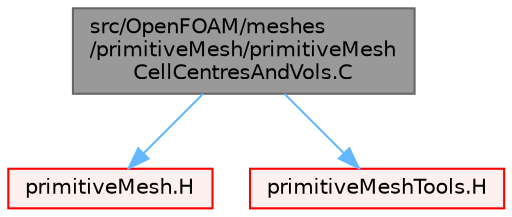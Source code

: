 digraph "src/OpenFOAM/meshes/primitiveMesh/primitiveMeshCellCentresAndVols.C"
{
 // LATEX_PDF_SIZE
  bgcolor="transparent";
  edge [fontname=Helvetica,fontsize=10,labelfontname=Helvetica,labelfontsize=10];
  node [fontname=Helvetica,fontsize=10,shape=box,height=0.2,width=0.4];
  Node1 [id="Node000001",label="src/OpenFOAM/meshes\l/primitiveMesh/primitiveMesh\lCellCentresAndVols.C",height=0.2,width=0.4,color="gray40", fillcolor="grey60", style="filled", fontcolor="black",tooltip="Efficient cell-centre calculation using face-addressing, face-centres and face-areas."];
  Node1 -> Node2 [id="edge1_Node000001_Node000002",color="steelblue1",style="solid",tooltip=" "];
  Node2 [id="Node000002",label="primitiveMesh.H",height=0.2,width=0.4,color="red", fillcolor="#FFF0F0", style="filled",URL="$primitiveMesh_8H.html",tooltip=" "];
  Node1 -> Node235 [id="edge2_Node000001_Node000235",color="steelblue1",style="solid",tooltip=" "];
  Node235 [id="Node000235",label="primitiveMeshTools.H",height=0.2,width=0.4,color="red", fillcolor="#FFF0F0", style="filled",URL="$primitiveMeshTools_8H.html",tooltip=" "];
}
